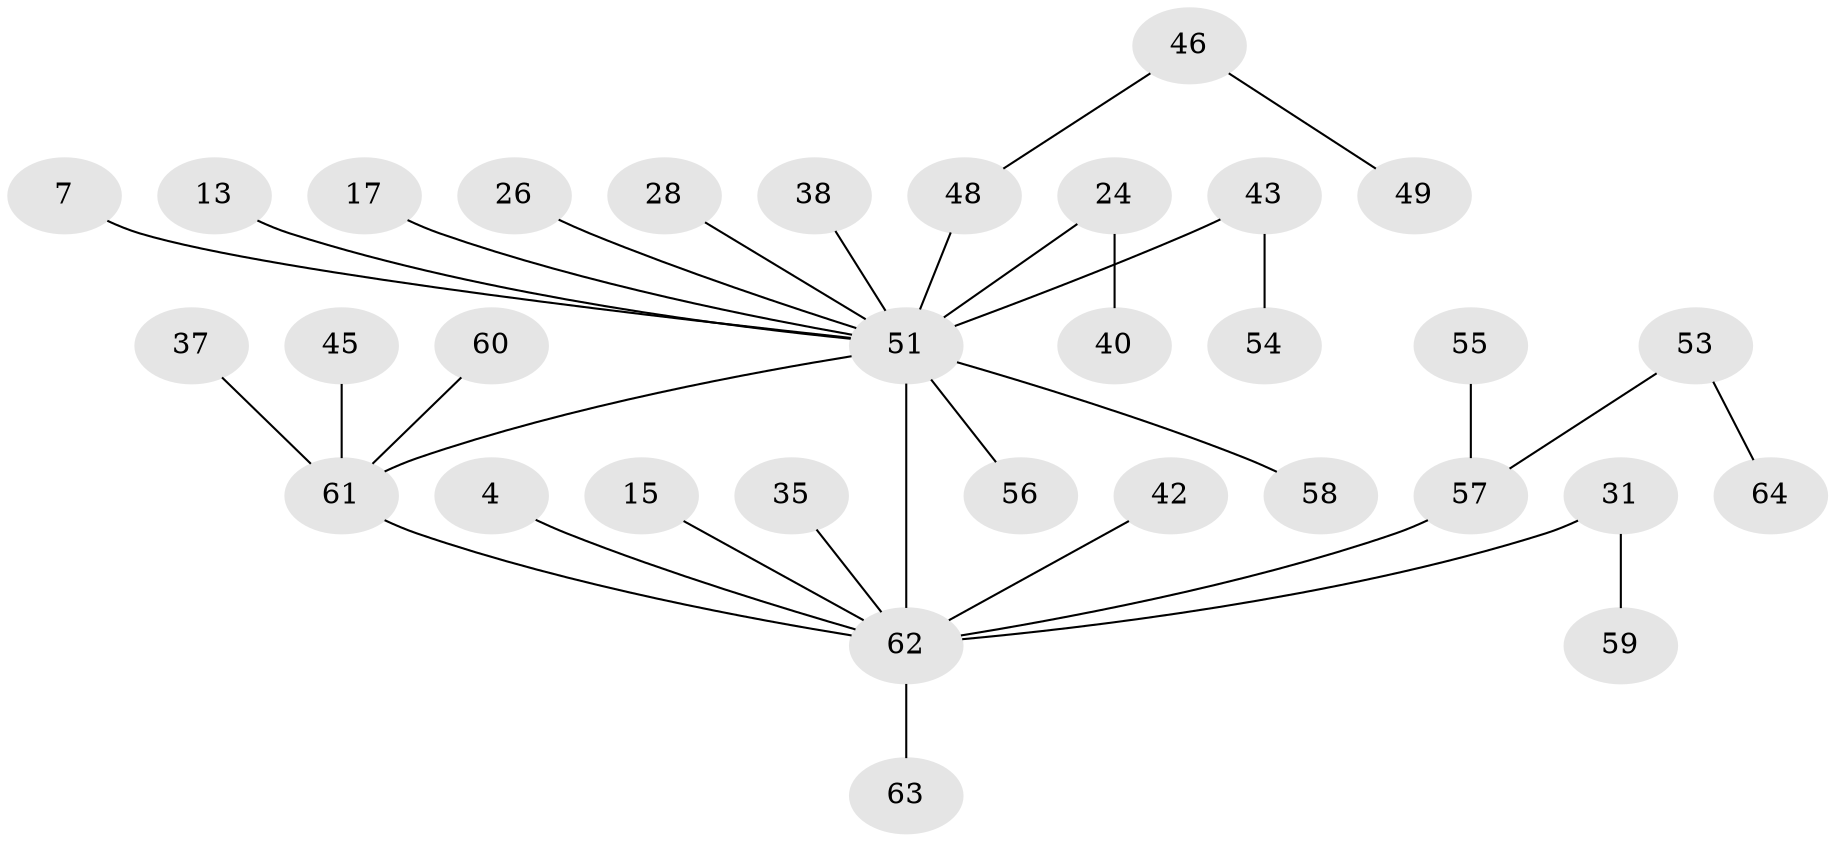 // original degree distribution, {4: 0.078125, 15: 0.015625, 7: 0.015625, 1: 0.46875, 14: 0.015625, 3: 0.140625, 5: 0.015625, 2: 0.25}
// Generated by graph-tools (version 1.1) at 2025/47/03/09/25 04:47:26]
// undirected, 32 vertices, 32 edges
graph export_dot {
graph [start="1"]
  node [color=gray90,style=filled];
  4;
  7;
  13;
  15;
  17;
  24 [super="+9"];
  26;
  28;
  31 [super="+20"];
  35 [super="+32"];
  37;
  38;
  40;
  42;
  43 [super="+41"];
  45;
  46;
  48 [super="+6+44"];
  49;
  51 [super="+10+27+47+11"];
  53;
  54;
  55;
  56;
  57 [super="+36"];
  58;
  59;
  60;
  61 [super="+33"];
  62 [super="+52+34+5+50+23"];
  63;
  64;
  4 -- 62;
  7 -- 51;
  13 -- 51;
  15 -- 62;
  17 -- 51;
  24 -- 40;
  24 -- 51 [weight=3];
  26 -- 51;
  28 -- 51;
  31 -- 59;
  31 -- 62 [weight=3];
  35 -- 62;
  37 -- 61;
  38 -- 51;
  42 -- 62;
  43 -- 54;
  43 -- 51;
  45 -- 61;
  46 -- 49;
  46 -- 48;
  48 -- 51 [weight=2];
  51 -- 62 [weight=7];
  51 -- 56;
  51 -- 58;
  51 -- 61;
  53 -- 64;
  53 -- 57;
  55 -- 57;
  57 -- 62;
  60 -- 61;
  61 -- 62;
  62 -- 63;
}
